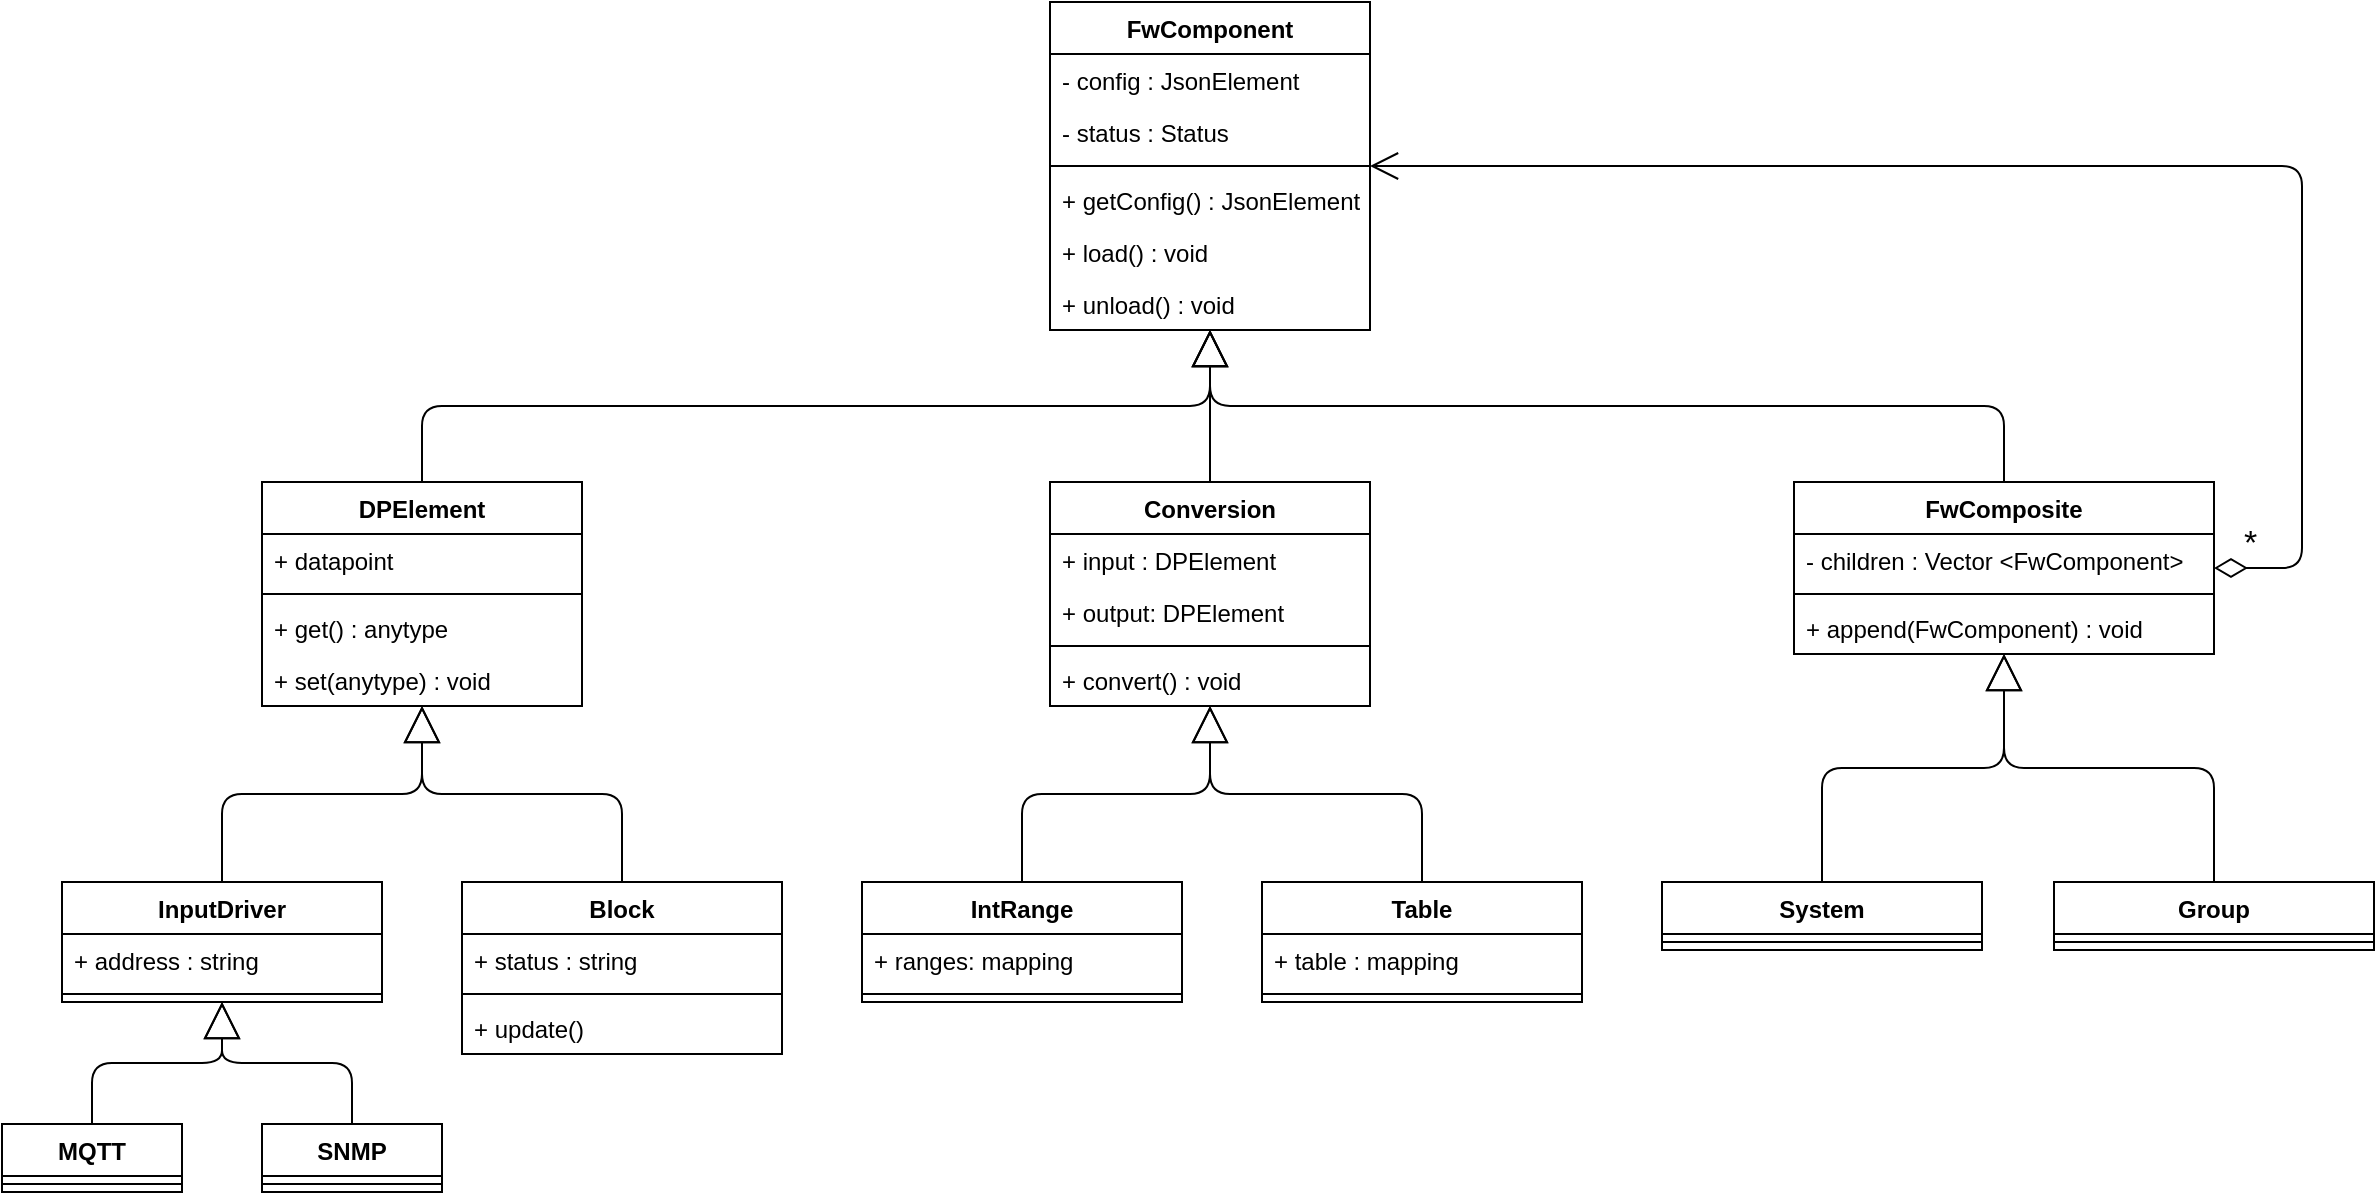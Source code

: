<mxfile version="13.9.2" type="github">
  <diagram id="C5RBs43oDa-KdzZeNtuy" name="Page-1">
    <mxGraphModel dx="2425" dy="945" grid="1" gridSize="10" guides="1" tooltips="1" connect="1" arrows="1" fold="1" page="1" pageScale="1" pageWidth="827" pageHeight="1169" math="0" shadow="0">
      <root>
        <mxCell id="WIyWlLk6GJQsqaUBKTNV-0" />
        <mxCell id="WIyWlLk6GJQsqaUBKTNV-1" parent="WIyWlLk6GJQsqaUBKTNV-0" />
        <mxCell id="Jy307e9iRZxji7dy_OLV-0" value="FwComponent" style="swimlane;fontStyle=1;align=center;verticalAlign=top;childLayout=stackLayout;horizontal=1;startSize=26;horizontalStack=0;resizeParent=1;resizeParentMax=0;resizeLast=0;collapsible=1;marginBottom=0;" vertex="1" parent="WIyWlLk6GJQsqaUBKTNV-1">
          <mxGeometry x="334" y="40" width="160" height="164" as="geometry" />
        </mxCell>
        <mxCell id="Jy307e9iRZxji7dy_OLV-1" value="- config : JsonElement" style="text;strokeColor=none;fillColor=none;align=left;verticalAlign=top;spacingLeft=4;spacingRight=4;overflow=hidden;rotatable=0;points=[[0,0.5],[1,0.5]];portConstraint=eastwest;" vertex="1" parent="Jy307e9iRZxji7dy_OLV-0">
          <mxGeometry y="26" width="160" height="26" as="geometry" />
        </mxCell>
        <mxCell id="Jy307e9iRZxji7dy_OLV-4" value="- status : Status" style="text;strokeColor=none;fillColor=none;align=left;verticalAlign=top;spacingLeft=4;spacingRight=4;overflow=hidden;rotatable=0;points=[[0,0.5],[1,0.5]];portConstraint=eastwest;" vertex="1" parent="Jy307e9iRZxji7dy_OLV-0">
          <mxGeometry y="52" width="160" height="26" as="geometry" />
        </mxCell>
        <mxCell id="Jy307e9iRZxji7dy_OLV-2" value="" style="line;strokeWidth=1;fillColor=none;align=left;verticalAlign=middle;spacingTop=-1;spacingLeft=3;spacingRight=3;rotatable=0;labelPosition=right;points=[];portConstraint=eastwest;" vertex="1" parent="Jy307e9iRZxji7dy_OLV-0">
          <mxGeometry y="78" width="160" height="8" as="geometry" />
        </mxCell>
        <mxCell id="Jy307e9iRZxji7dy_OLV-3" value="+ getConfig() : JsonElement" style="text;strokeColor=none;fillColor=none;align=left;verticalAlign=top;spacingLeft=4;spacingRight=4;overflow=hidden;rotatable=0;points=[[0,0.5],[1,0.5]];portConstraint=eastwest;" vertex="1" parent="Jy307e9iRZxji7dy_OLV-0">
          <mxGeometry y="86" width="160" height="26" as="geometry" />
        </mxCell>
        <mxCell id="Jy307e9iRZxji7dy_OLV-6" value="+ load() : void" style="text;strokeColor=none;fillColor=none;align=left;verticalAlign=top;spacingLeft=4;spacingRight=4;overflow=hidden;rotatable=0;points=[[0,0.5],[1,0.5]];portConstraint=eastwest;" vertex="1" parent="Jy307e9iRZxji7dy_OLV-0">
          <mxGeometry y="112" width="160" height="26" as="geometry" />
        </mxCell>
        <mxCell id="Jy307e9iRZxji7dy_OLV-7" value="+ unload() : void" style="text;strokeColor=none;fillColor=none;align=left;verticalAlign=top;spacingLeft=4;spacingRight=4;overflow=hidden;rotatable=0;points=[[0,0.5],[1,0.5]];portConstraint=eastwest;" vertex="1" parent="Jy307e9iRZxji7dy_OLV-0">
          <mxGeometry y="138" width="160" height="26" as="geometry" />
        </mxCell>
        <mxCell id="Jy307e9iRZxji7dy_OLV-8" value="FwComposite" style="swimlane;fontStyle=1;align=center;verticalAlign=top;childLayout=stackLayout;horizontal=1;startSize=26;horizontalStack=0;resizeParent=1;resizeParentMax=0;resizeLast=0;collapsible=1;marginBottom=0;" vertex="1" parent="WIyWlLk6GJQsqaUBKTNV-1">
          <mxGeometry x="706" y="280" width="210" height="86" as="geometry" />
        </mxCell>
        <mxCell id="Jy307e9iRZxji7dy_OLV-9" value="- children : Vector &lt;FwComponent&gt;" style="text;strokeColor=none;fillColor=none;align=left;verticalAlign=top;spacingLeft=4;spacingRight=4;overflow=hidden;rotatable=0;points=[[0,0.5],[1,0.5]];portConstraint=eastwest;" vertex="1" parent="Jy307e9iRZxji7dy_OLV-8">
          <mxGeometry y="26" width="210" height="26" as="geometry" />
        </mxCell>
        <mxCell id="Jy307e9iRZxji7dy_OLV-10" value="" style="line;strokeWidth=1;fillColor=none;align=left;verticalAlign=middle;spacingTop=-1;spacingLeft=3;spacingRight=3;rotatable=0;labelPosition=right;points=[];portConstraint=eastwest;" vertex="1" parent="Jy307e9iRZxji7dy_OLV-8">
          <mxGeometry y="52" width="210" height="8" as="geometry" />
        </mxCell>
        <mxCell id="Jy307e9iRZxji7dy_OLV-11" value="+ append(FwComponent) : void" style="text;strokeColor=none;fillColor=none;align=left;verticalAlign=top;spacingLeft=4;spacingRight=4;overflow=hidden;rotatable=0;points=[[0,0.5],[1,0.5]];portConstraint=eastwest;" vertex="1" parent="Jy307e9iRZxji7dy_OLV-8">
          <mxGeometry y="60" width="210" height="26" as="geometry" />
        </mxCell>
        <mxCell id="Jy307e9iRZxji7dy_OLV-13" value="" style="endArrow=block;endSize=16;endFill=0;html=1;exitX=0.5;exitY=0;exitDx=0;exitDy=0;rounded=1;edgeStyle=orthogonalEdgeStyle;" edge="1" parent="WIyWlLk6GJQsqaUBKTNV-1" source="Jy307e9iRZxji7dy_OLV-8" target="Jy307e9iRZxji7dy_OLV-0">
          <mxGeometry width="160" relative="1" as="geometry">
            <mxPoint x="260" y="290" as="sourcePoint" />
            <mxPoint x="420" y="290" as="targetPoint" />
          </mxGeometry>
        </mxCell>
        <mxCell id="Jy307e9iRZxji7dy_OLV-14" value="&lt;font style=&quot;font-size: 17px&quot;&gt;*&lt;/font&gt;" style="endArrow=open;html=1;endSize=12;startArrow=diamondThin;startSize=14;startFill=0;edgeStyle=orthogonalEdgeStyle;align=left;verticalAlign=bottom;exitX=1;exitY=0.5;exitDx=0;exitDy=0;entryX=1;entryY=0.5;entryDx=0;entryDy=0;" edge="1" parent="WIyWlLk6GJQsqaUBKTNV-1" source="Jy307e9iRZxji7dy_OLV-8" target="Jy307e9iRZxji7dy_OLV-0">
          <mxGeometry x="-0.964" relative="1" as="geometry">
            <mxPoint x="820" y="330" as="sourcePoint" />
            <mxPoint x="980" y="330" as="targetPoint" />
            <Array as="points">
              <mxPoint x="960" y="323" />
              <mxPoint x="960" y="122" />
            </Array>
            <mxPoint as="offset" />
          </mxGeometry>
        </mxCell>
        <mxCell id="Jy307e9iRZxji7dy_OLV-15" value="System" style="swimlane;fontStyle=1;align=center;verticalAlign=top;childLayout=stackLayout;horizontal=1;startSize=26;horizontalStack=0;resizeParent=1;resizeParentMax=0;resizeLast=0;collapsible=1;marginBottom=0;" vertex="1" parent="WIyWlLk6GJQsqaUBKTNV-1">
          <mxGeometry x="640" y="480" width="160" height="34" as="geometry" />
        </mxCell>
        <mxCell id="Jy307e9iRZxji7dy_OLV-17" value="" style="line;strokeWidth=1;fillColor=none;align=left;verticalAlign=middle;spacingTop=-1;spacingLeft=3;spacingRight=3;rotatable=0;labelPosition=right;points=[];portConstraint=eastwest;" vertex="1" parent="Jy307e9iRZxji7dy_OLV-15">
          <mxGeometry y="26" width="160" height="8" as="geometry" />
        </mxCell>
        <mxCell id="Jy307e9iRZxji7dy_OLV-25" value="Group" style="swimlane;fontStyle=1;align=center;verticalAlign=top;childLayout=stackLayout;horizontal=1;startSize=26;horizontalStack=0;resizeParent=1;resizeParentMax=0;resizeLast=0;collapsible=1;marginBottom=0;" vertex="1" parent="WIyWlLk6GJQsqaUBKTNV-1">
          <mxGeometry x="836" y="480" width="160" height="34" as="geometry" />
        </mxCell>
        <mxCell id="Jy307e9iRZxji7dy_OLV-26" value="" style="line;strokeWidth=1;fillColor=none;align=left;verticalAlign=middle;spacingTop=-1;spacingLeft=3;spacingRight=3;rotatable=0;labelPosition=right;points=[];portConstraint=eastwest;" vertex="1" parent="Jy307e9iRZxji7dy_OLV-25">
          <mxGeometry y="26" width="160" height="8" as="geometry" />
        </mxCell>
        <mxCell id="Jy307e9iRZxji7dy_OLV-27" value="" style="endArrow=block;endSize=16;endFill=0;html=1;exitX=0.5;exitY=0;exitDx=0;exitDy=0;rounded=1;edgeStyle=orthogonalEdgeStyle;" edge="1" parent="WIyWlLk6GJQsqaUBKTNV-1" source="Jy307e9iRZxji7dy_OLV-15" target="Jy307e9iRZxji7dy_OLV-8">
          <mxGeometry width="160" relative="1" as="geometry">
            <mxPoint x="667" y="396" as="sourcePoint" />
            <mxPoint x="416" y="320" as="targetPoint" />
          </mxGeometry>
        </mxCell>
        <mxCell id="Jy307e9iRZxji7dy_OLV-28" value="" style="endArrow=block;endSize=16;endFill=0;html=1;exitX=0.5;exitY=0;exitDx=0;exitDy=0;rounded=1;edgeStyle=orthogonalEdgeStyle;" edge="1" parent="WIyWlLk6GJQsqaUBKTNV-1" source="Jy307e9iRZxji7dy_OLV-25" target="Jy307e9iRZxji7dy_OLV-8">
          <mxGeometry width="160" relative="1" as="geometry">
            <mxPoint x="720" y="420" as="sourcePoint" />
            <mxPoint x="811.029" y="366" as="targetPoint" />
          </mxGeometry>
        </mxCell>
        <mxCell id="Jy307e9iRZxji7dy_OLV-33" value="IntRange" style="swimlane;fontStyle=1;align=center;verticalAlign=top;childLayout=stackLayout;horizontal=1;startSize=26;horizontalStack=0;resizeParent=1;resizeParentMax=0;resizeLast=0;collapsible=1;marginBottom=0;" vertex="1" parent="WIyWlLk6GJQsqaUBKTNV-1">
          <mxGeometry x="240" y="480" width="160" height="60" as="geometry" />
        </mxCell>
        <mxCell id="Jy307e9iRZxji7dy_OLV-34" value="+ ranges: mapping" style="text;strokeColor=none;fillColor=none;align=left;verticalAlign=top;spacingLeft=4;spacingRight=4;overflow=hidden;rotatable=0;points=[[0,0.5],[1,0.5]];portConstraint=eastwest;" vertex="1" parent="Jy307e9iRZxji7dy_OLV-33">
          <mxGeometry y="26" width="160" height="26" as="geometry" />
        </mxCell>
        <mxCell id="Jy307e9iRZxji7dy_OLV-35" value="" style="line;strokeWidth=1;fillColor=none;align=left;verticalAlign=middle;spacingTop=-1;spacingLeft=3;spacingRight=3;rotatable=0;labelPosition=right;points=[];portConstraint=eastwest;" vertex="1" parent="Jy307e9iRZxji7dy_OLV-33">
          <mxGeometry y="52" width="160" height="8" as="geometry" />
        </mxCell>
        <mxCell id="Jy307e9iRZxji7dy_OLV-37" value="Conversion" style="swimlane;fontStyle=1;align=center;verticalAlign=top;childLayout=stackLayout;horizontal=1;startSize=26;horizontalStack=0;resizeParent=1;resizeParentMax=0;resizeLast=0;collapsible=1;marginBottom=0;" vertex="1" parent="WIyWlLk6GJQsqaUBKTNV-1">
          <mxGeometry x="334" y="280" width="160" height="112" as="geometry" />
        </mxCell>
        <mxCell id="Jy307e9iRZxji7dy_OLV-38" value="+ input : DPElement" style="text;strokeColor=none;fillColor=none;align=left;verticalAlign=top;spacingLeft=4;spacingRight=4;overflow=hidden;rotatable=0;points=[[0,0.5],[1,0.5]];portConstraint=eastwest;" vertex="1" parent="Jy307e9iRZxji7dy_OLV-37">
          <mxGeometry y="26" width="160" height="26" as="geometry" />
        </mxCell>
        <mxCell id="Jy307e9iRZxji7dy_OLV-41" value="+ output: DPElement" style="text;strokeColor=none;fillColor=none;align=left;verticalAlign=top;spacingLeft=4;spacingRight=4;overflow=hidden;rotatable=0;points=[[0,0.5],[1,0.5]];portConstraint=eastwest;" vertex="1" parent="Jy307e9iRZxji7dy_OLV-37">
          <mxGeometry y="52" width="160" height="26" as="geometry" />
        </mxCell>
        <mxCell id="Jy307e9iRZxji7dy_OLV-39" value="" style="line;strokeWidth=1;fillColor=none;align=left;verticalAlign=middle;spacingTop=-1;spacingLeft=3;spacingRight=3;rotatable=0;labelPosition=right;points=[];portConstraint=eastwest;" vertex="1" parent="Jy307e9iRZxji7dy_OLV-37">
          <mxGeometry y="78" width="160" height="8" as="geometry" />
        </mxCell>
        <mxCell id="Jy307e9iRZxji7dy_OLV-40" value="+ convert() : void" style="text;strokeColor=none;fillColor=none;align=left;verticalAlign=top;spacingLeft=4;spacingRight=4;overflow=hidden;rotatable=0;points=[[0,0.5],[1,0.5]];portConstraint=eastwest;" vertex="1" parent="Jy307e9iRZxji7dy_OLV-37">
          <mxGeometry y="86" width="160" height="26" as="geometry" />
        </mxCell>
        <mxCell id="Jy307e9iRZxji7dy_OLV-42" value="DPElement" style="swimlane;fontStyle=1;align=center;verticalAlign=top;childLayout=stackLayout;horizontal=1;startSize=26;horizontalStack=0;resizeParent=1;resizeParentMax=0;resizeLast=0;collapsible=1;marginBottom=0;" vertex="1" parent="WIyWlLk6GJQsqaUBKTNV-1">
          <mxGeometry x="-60" y="280" width="160" height="112" as="geometry" />
        </mxCell>
        <mxCell id="Jy307e9iRZxji7dy_OLV-43" value="+ datapoint" style="text;strokeColor=none;fillColor=none;align=left;verticalAlign=top;spacingLeft=4;spacingRight=4;overflow=hidden;rotatable=0;points=[[0,0.5],[1,0.5]];portConstraint=eastwest;" vertex="1" parent="Jy307e9iRZxji7dy_OLV-42">
          <mxGeometry y="26" width="160" height="26" as="geometry" />
        </mxCell>
        <mxCell id="Jy307e9iRZxji7dy_OLV-44" value="" style="line;strokeWidth=1;fillColor=none;align=left;verticalAlign=middle;spacingTop=-1;spacingLeft=3;spacingRight=3;rotatable=0;labelPosition=right;points=[];portConstraint=eastwest;" vertex="1" parent="Jy307e9iRZxji7dy_OLV-42">
          <mxGeometry y="52" width="160" height="8" as="geometry" />
        </mxCell>
        <mxCell id="Jy307e9iRZxji7dy_OLV-45" value="+ get() : anytype" style="text;strokeColor=none;fillColor=none;align=left;verticalAlign=top;spacingLeft=4;spacingRight=4;overflow=hidden;rotatable=0;points=[[0,0.5],[1,0.5]];portConstraint=eastwest;" vertex="1" parent="Jy307e9iRZxji7dy_OLV-42">
          <mxGeometry y="60" width="160" height="26" as="geometry" />
        </mxCell>
        <mxCell id="Jy307e9iRZxji7dy_OLV-46" value="+ set(anytype) : void" style="text;strokeColor=none;fillColor=none;align=left;verticalAlign=top;spacingLeft=4;spacingRight=4;overflow=hidden;rotatable=0;points=[[0,0.5],[1,0.5]];portConstraint=eastwest;" vertex="1" parent="Jy307e9iRZxji7dy_OLV-42">
          <mxGeometry y="86" width="160" height="26" as="geometry" />
        </mxCell>
        <mxCell id="Jy307e9iRZxji7dy_OLV-47" value="" style="endArrow=block;endSize=16;endFill=0;html=1;exitX=0.5;exitY=0;exitDx=0;exitDy=0;rounded=1;edgeStyle=orthogonalEdgeStyle;" edge="1" parent="WIyWlLk6GJQsqaUBKTNV-1" source="Jy307e9iRZxji7dy_OLV-37" target="Jy307e9iRZxji7dy_OLV-0">
          <mxGeometry width="160" relative="1" as="geometry">
            <mxPoint x="291.0" y="206" as="sourcePoint" />
            <mxPoint x="40" y="130" as="targetPoint" />
          </mxGeometry>
        </mxCell>
        <mxCell id="Jy307e9iRZxji7dy_OLV-48" value="" style="endArrow=block;endSize=16;endFill=0;html=1;exitX=0.5;exitY=0;exitDx=0;exitDy=0;rounded=1;edgeStyle=orthogonalEdgeStyle;" edge="1" parent="WIyWlLk6GJQsqaUBKTNV-1" source="Jy307e9iRZxji7dy_OLV-42" target="Jy307e9iRZxji7dy_OLV-0">
          <mxGeometry width="160" relative="1" as="geometry">
            <mxPoint x="120" y="280" as="sourcePoint" />
            <mxPoint x="414" y="204" as="targetPoint" />
          </mxGeometry>
        </mxCell>
        <mxCell id="Jy307e9iRZxji7dy_OLV-49" value="" style="endArrow=block;endSize=16;endFill=0;html=1;exitX=0.5;exitY=0;exitDx=0;exitDy=0;rounded=1;edgeStyle=orthogonalEdgeStyle;" edge="1" parent="WIyWlLk6GJQsqaUBKTNV-1" source="Jy307e9iRZxji7dy_OLV-33" target="Jy307e9iRZxji7dy_OLV-37">
          <mxGeometry width="160" relative="1" as="geometry">
            <mxPoint x="430" y="566" as="sourcePoint" />
            <mxPoint x="724" y="490" as="targetPoint" />
          </mxGeometry>
        </mxCell>
        <mxCell id="Jy307e9iRZxji7dy_OLV-50" value="Block" style="swimlane;fontStyle=1;align=center;verticalAlign=top;childLayout=stackLayout;horizontal=1;startSize=26;horizontalStack=0;resizeParent=1;resizeParentMax=0;resizeLast=0;collapsible=1;marginBottom=0;" vertex="1" parent="WIyWlLk6GJQsqaUBKTNV-1">
          <mxGeometry x="40" y="480" width="160" height="86" as="geometry" />
        </mxCell>
        <mxCell id="Jy307e9iRZxji7dy_OLV-51" value="+ status : string" style="text;strokeColor=none;fillColor=none;align=left;verticalAlign=top;spacingLeft=4;spacingRight=4;overflow=hidden;rotatable=0;points=[[0,0.5],[1,0.5]];portConstraint=eastwest;" vertex="1" parent="Jy307e9iRZxji7dy_OLV-50">
          <mxGeometry y="26" width="160" height="26" as="geometry" />
        </mxCell>
        <mxCell id="Jy307e9iRZxji7dy_OLV-52" value="" style="line;strokeWidth=1;fillColor=none;align=left;verticalAlign=middle;spacingTop=-1;spacingLeft=3;spacingRight=3;rotatable=0;labelPosition=right;points=[];portConstraint=eastwest;" vertex="1" parent="Jy307e9iRZxji7dy_OLV-50">
          <mxGeometry y="52" width="160" height="8" as="geometry" />
        </mxCell>
        <mxCell id="Jy307e9iRZxji7dy_OLV-53" value="+ update()" style="text;strokeColor=none;fillColor=none;align=left;verticalAlign=top;spacingLeft=4;spacingRight=4;overflow=hidden;rotatable=0;points=[[0,0.5],[1,0.5]];portConstraint=eastwest;" vertex="1" parent="Jy307e9iRZxji7dy_OLV-50">
          <mxGeometry y="60" width="160" height="26" as="geometry" />
        </mxCell>
        <mxCell id="Jy307e9iRZxji7dy_OLV-57" value="InputDriver" style="swimlane;fontStyle=1;align=center;verticalAlign=top;childLayout=stackLayout;horizontal=1;startSize=26;horizontalStack=0;resizeParent=1;resizeParentMax=0;resizeLast=0;collapsible=1;marginBottom=0;" vertex="1" parent="WIyWlLk6GJQsqaUBKTNV-1">
          <mxGeometry x="-160" y="480" width="160" height="60" as="geometry" />
        </mxCell>
        <mxCell id="Jy307e9iRZxji7dy_OLV-58" value="+ address : string" style="text;strokeColor=none;fillColor=none;align=left;verticalAlign=top;spacingLeft=4;spacingRight=4;overflow=hidden;rotatable=0;points=[[0,0.5],[1,0.5]];portConstraint=eastwest;" vertex="1" parent="Jy307e9iRZxji7dy_OLV-57">
          <mxGeometry y="26" width="160" height="26" as="geometry" />
        </mxCell>
        <mxCell id="Jy307e9iRZxji7dy_OLV-59" value="" style="line;strokeWidth=1;fillColor=none;align=left;verticalAlign=middle;spacingTop=-1;spacingLeft=3;spacingRight=3;rotatable=0;labelPosition=right;points=[];portConstraint=eastwest;" vertex="1" parent="Jy307e9iRZxji7dy_OLV-57">
          <mxGeometry y="52" width="160" height="8" as="geometry" />
        </mxCell>
        <mxCell id="Jy307e9iRZxji7dy_OLV-64" value="SNMP" style="swimlane;fontStyle=1;align=center;verticalAlign=top;childLayout=stackLayout;horizontal=1;startSize=26;horizontalStack=0;resizeParent=1;resizeParentMax=0;resizeLast=0;collapsible=1;marginBottom=0;" vertex="1" parent="WIyWlLk6GJQsqaUBKTNV-1">
          <mxGeometry x="-60" y="601" width="90" height="34" as="geometry" />
        </mxCell>
        <mxCell id="Jy307e9iRZxji7dy_OLV-66" value="" style="line;strokeWidth=1;fillColor=none;align=left;verticalAlign=middle;spacingTop=-1;spacingLeft=3;spacingRight=3;rotatable=0;labelPosition=right;points=[];portConstraint=eastwest;" vertex="1" parent="Jy307e9iRZxji7dy_OLV-64">
          <mxGeometry y="26" width="90" height="8" as="geometry" />
        </mxCell>
        <mxCell id="Jy307e9iRZxji7dy_OLV-67" value="MQTT" style="swimlane;fontStyle=1;align=center;verticalAlign=top;childLayout=stackLayout;horizontal=1;startSize=26;horizontalStack=0;resizeParent=1;resizeParentMax=0;resizeLast=0;collapsible=1;marginBottom=0;" vertex="1" parent="WIyWlLk6GJQsqaUBKTNV-1">
          <mxGeometry x="-190" y="601" width="90" height="34" as="geometry" />
        </mxCell>
        <mxCell id="Jy307e9iRZxji7dy_OLV-68" value="" style="line;strokeWidth=1;fillColor=none;align=left;verticalAlign=middle;spacingTop=-1;spacingLeft=3;spacingRight=3;rotatable=0;labelPosition=right;points=[];portConstraint=eastwest;" vertex="1" parent="Jy307e9iRZxji7dy_OLV-67">
          <mxGeometry y="26" width="90" height="8" as="geometry" />
        </mxCell>
        <mxCell id="Jy307e9iRZxji7dy_OLV-72" value="" style="endArrow=block;endSize=16;endFill=0;html=1;rounded=1;edgeStyle=orthogonalEdgeStyle;" edge="1" parent="WIyWlLk6GJQsqaUBKTNV-1" source="Jy307e9iRZxji7dy_OLV-50" target="Jy307e9iRZxji7dy_OLV-42">
          <mxGeometry width="160" relative="1" as="geometry">
            <mxPoint x="150" y="677" as="sourcePoint" />
            <mxPoint x="150" y="630" as="targetPoint" />
          </mxGeometry>
        </mxCell>
        <mxCell id="Jy307e9iRZxji7dy_OLV-73" value="" style="endArrow=block;endSize=16;endFill=0;html=1;exitX=0.5;exitY=0;exitDx=0;exitDy=0;rounded=1;edgeStyle=orthogonalEdgeStyle;" edge="1" parent="WIyWlLk6GJQsqaUBKTNV-1" source="Jy307e9iRZxji7dy_OLV-57" target="Jy307e9iRZxji7dy_OLV-42">
          <mxGeometry width="160" relative="1" as="geometry">
            <mxPoint x="90" y="627" as="sourcePoint" />
            <mxPoint x="90" y="580" as="targetPoint" />
          </mxGeometry>
        </mxCell>
        <mxCell id="Jy307e9iRZxji7dy_OLV-74" value="" style="endArrow=block;endSize=16;endFill=0;html=1;exitX=0.5;exitY=0;exitDx=0;exitDy=0;rounded=1;edgeStyle=orthogonalEdgeStyle;" edge="1" parent="WIyWlLk6GJQsqaUBKTNV-1" source="Jy307e9iRZxji7dy_OLV-67" target="Jy307e9iRZxji7dy_OLV-57">
          <mxGeometry width="160" relative="1" as="geometry">
            <mxPoint x="160" y="728" as="sourcePoint" />
            <mxPoint x="160" y="681" as="targetPoint" />
          </mxGeometry>
        </mxCell>
        <mxCell id="Jy307e9iRZxji7dy_OLV-75" value="" style="endArrow=block;endSize=16;endFill=0;html=1;rounded=1;edgeStyle=orthogonalEdgeStyle;" edge="1" parent="WIyWlLk6GJQsqaUBKTNV-1" source="Jy307e9iRZxji7dy_OLV-64" target="Jy307e9iRZxji7dy_OLV-57">
          <mxGeometry width="160" relative="1" as="geometry">
            <mxPoint x="170" y="738" as="sourcePoint" />
            <mxPoint x="170" y="691" as="targetPoint" />
          </mxGeometry>
        </mxCell>
        <mxCell id="Jy307e9iRZxji7dy_OLV-78" value="Table" style="swimlane;fontStyle=1;align=center;verticalAlign=top;childLayout=stackLayout;horizontal=1;startSize=26;horizontalStack=0;resizeParent=1;resizeParentMax=0;resizeLast=0;collapsible=1;marginBottom=0;" vertex="1" parent="WIyWlLk6GJQsqaUBKTNV-1">
          <mxGeometry x="440" y="480" width="160" height="60" as="geometry" />
        </mxCell>
        <mxCell id="Jy307e9iRZxji7dy_OLV-79" value="+ table : mapping" style="text;strokeColor=none;fillColor=none;align=left;verticalAlign=top;spacingLeft=4;spacingRight=4;overflow=hidden;rotatable=0;points=[[0,0.5],[1,0.5]];portConstraint=eastwest;" vertex="1" parent="Jy307e9iRZxji7dy_OLV-78">
          <mxGeometry y="26" width="160" height="26" as="geometry" />
        </mxCell>
        <mxCell id="Jy307e9iRZxji7dy_OLV-80" value="" style="line;strokeWidth=1;fillColor=none;align=left;verticalAlign=middle;spacingTop=-1;spacingLeft=3;spacingRight=3;rotatable=0;labelPosition=right;points=[];portConstraint=eastwest;" vertex="1" parent="Jy307e9iRZxji7dy_OLV-78">
          <mxGeometry y="52" width="160" height="8" as="geometry" />
        </mxCell>
        <mxCell id="Jy307e9iRZxji7dy_OLV-84" value="" style="endArrow=block;endSize=16;endFill=0;html=1;exitX=0.5;exitY=0;exitDx=0;exitDy=0;rounded=1;edgeStyle=orthogonalEdgeStyle;" edge="1" parent="WIyWlLk6GJQsqaUBKTNV-1" source="Jy307e9iRZxji7dy_OLV-78" target="Jy307e9iRZxji7dy_OLV-37">
          <mxGeometry width="160" relative="1" as="geometry">
            <mxPoint x="470" y="615" as="sourcePoint" />
            <mxPoint x="524" y="539" as="targetPoint" />
          </mxGeometry>
        </mxCell>
      </root>
    </mxGraphModel>
  </diagram>
</mxfile>

